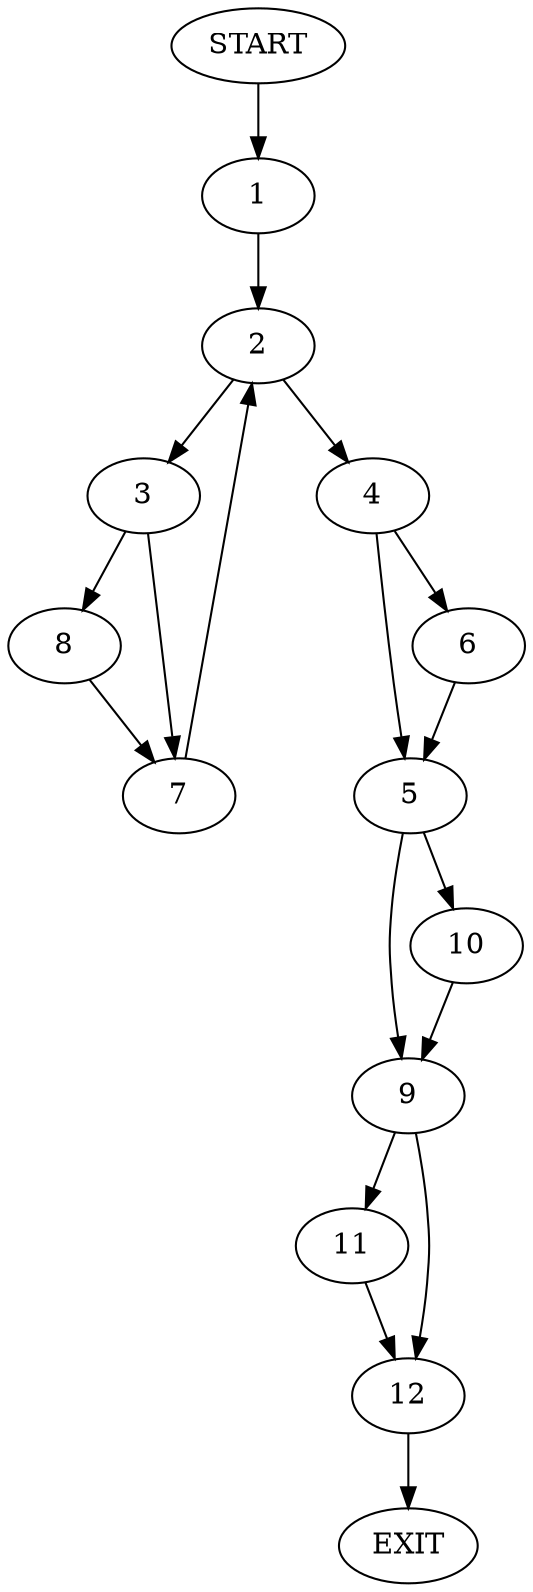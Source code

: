 digraph {
0 [label="START"]
13 [label="EXIT"]
0 -> 1
1 -> 2
2 -> 3
2 -> 4
4 -> 5
4 -> 6
3 -> 7
3 -> 8
7 -> 2
8 -> 7
6 -> 5
5 -> 9
5 -> 10
10 -> 9
9 -> 11
9 -> 12
12 -> 13
11 -> 12
}
